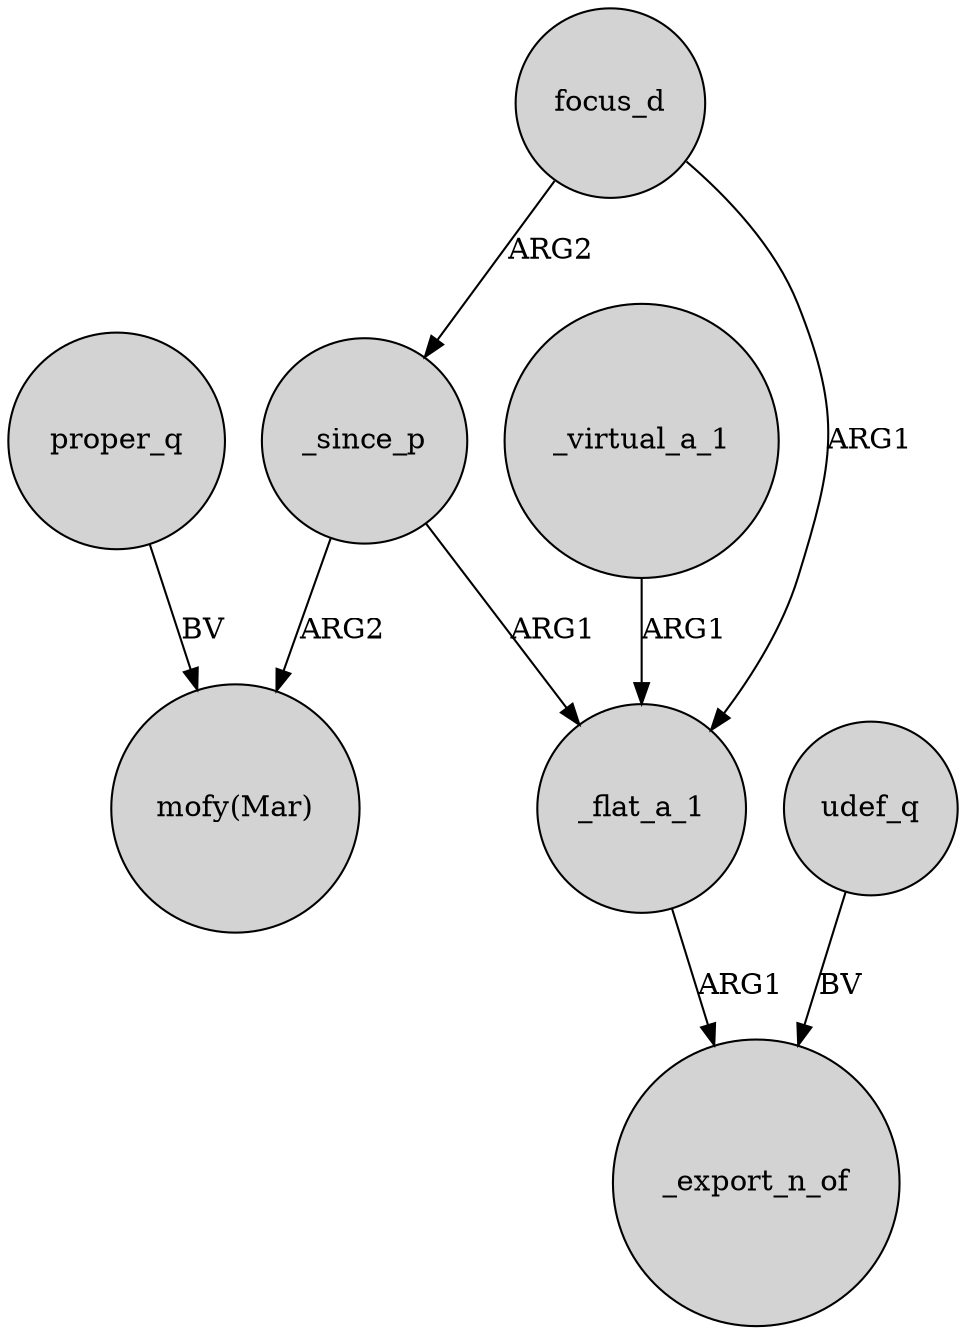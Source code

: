 digraph {
	node [shape=circle style=filled]
	focus_d -> _since_p [label=ARG2]
	focus_d -> _flat_a_1 [label=ARG1]
	_virtual_a_1 -> _flat_a_1 [label=ARG1]
	_flat_a_1 -> _export_n_of [label=ARG1]
	_since_p -> "mofy(Mar)" [label=ARG2]
	_since_p -> _flat_a_1 [label=ARG1]
	proper_q -> "mofy(Mar)" [label=BV]
	udef_q -> _export_n_of [label=BV]
}
